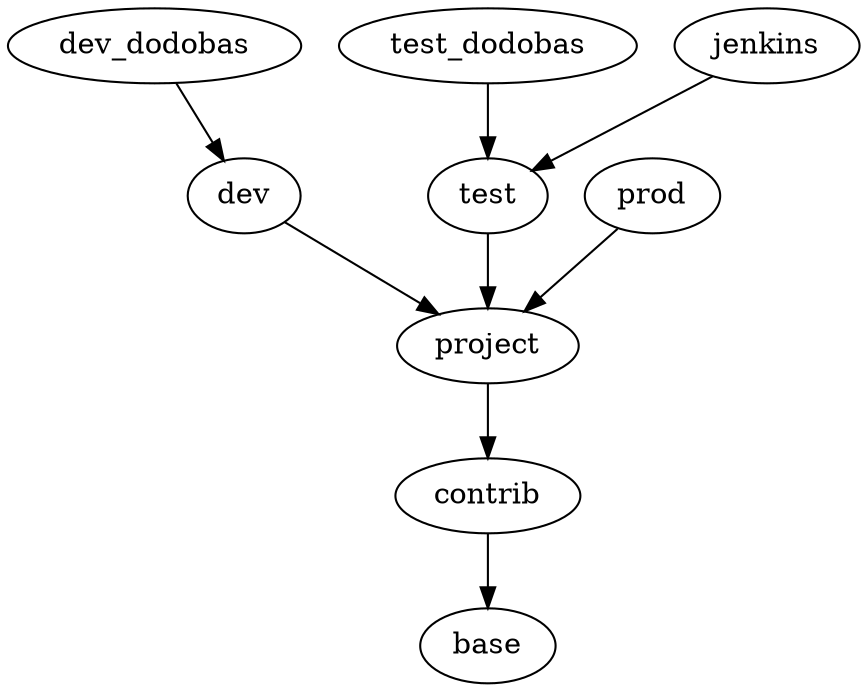 digraph G {
    dev_dodobas -> dev;
    test_dodobas -> test;
    jenkins -> test;
    test -> project;
    dev -> project;
    prod -> project;
    project -> contrib;
    contrib -> base;
}